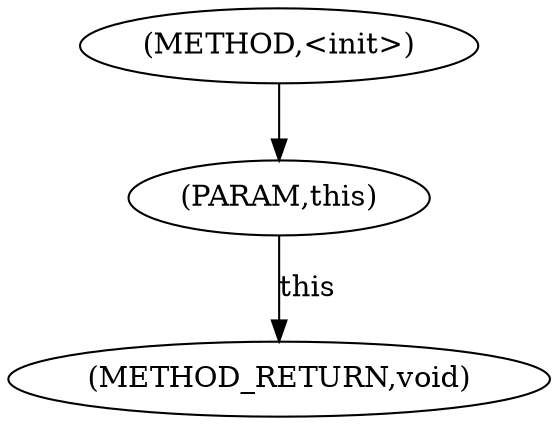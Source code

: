 digraph "&lt;init&gt;" {  
"31" [label = <(METHOD,&lt;init&gt;)> ]
"36" [label = <(METHOD_RETURN,void)> ]
"32" [label = <(PARAM,this)> ]
  "32" -> "36"  [ label = "this"] 
  "31" -> "32" 
}
